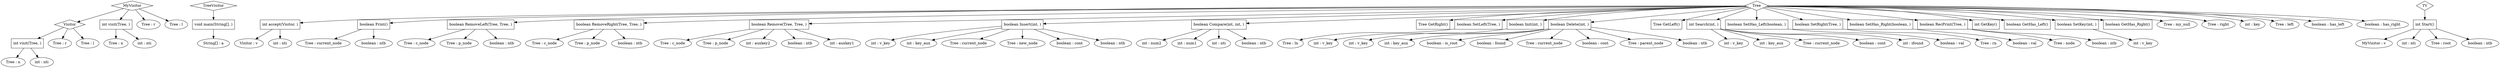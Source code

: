 digraph TreeVisitor {
"0x564dc32d1ff8" [label=MyVisitor shape=diamond]
"0x564dc32d1ff8" -> "0x564dc32d19b8"
"0x564dc32d1ac8" [label="int visit(Tree, )" shape=box]
"0x564dc32d1e88" [label="Tree : n"]
"0x564dc32d1ac8" -> "0x564dc32d1e88"
"0x564dc32d1f28" [label="int : nti"]
"0x564dc32d1ac8" -> "0x564dc32d1f28"
"0x564dc32d1ff8" -> "0x564dc32d1ac8"
"0x564dc32d1d58" [label="Tree : r"]
"0x564dc32d1ff8" -> "0x564dc32d1d58"
"0x564dc32d1dd8" [label="Tree : l"]
"0x564dc32d1ff8" -> "0x564dc32d1dd8"
"0x564dc32d19b8" [label=Visitor shape=diamond]
"0x564dc32d1788" [label="int visit(Tree, )" shape=box]
"0x564dc32d1658" [label="Tree : n"]
"0x564dc32d1788" -> "0x564dc32d1658"
"0x564dc32d16d8" [label="int : nti"]
"0x564dc32d1788" -> "0x564dc32d16d8"
"0x564dc32d19b8" -> "0x564dc32d1788"
"0x564dc32d1938" [label="Tree : r"]
"0x564dc32d19b8" -> "0x564dc32d1938"
"0x564dc32d1898" [label="Tree : l"]
"0x564dc32d19b8" -> "0x564dc32d1898"
"0x564dc32c72a8" [label=TreeVisitor shape=diamond]
"0x564dc32c6ba8" [label="void main(String[], )" shape=box]
"0x564dc32cb448" [label="String[] : a"]
"0x564dc32c6ba8" -> "0x564dc32cb448"
"0x564dc32c72a8" -> "0x564dc32c6ba8"
"0x564dc32d1538" [label=Tree shape=diamond]
"0x564dc32d10f8" [label="int accept(Visitor, )" shape=box]
"0x564dc32d0f88" [label="Visitor : v"]
"0x564dc32d10f8" -> "0x564dc32d0f88"
"0x564dc32d1028" [label="int : nti"]
"0x564dc32d10f8" -> "0x564dc32d1028"
"0x564dc32d1538" -> "0x564dc32d10f8"
"0x564dc32d0bd8" [label="boolean Print()" shape=box]
"0x564dc32d0b58" [label="Tree : current_node"]
"0x564dc32d0bd8" -> "0x564dc32d0b58"
"0x564dc32d0ad8" [label="boolean : ntb"]
"0x564dc32d0bd8" -> "0x564dc32d0ad8"
"0x564dc32d1538" -> "0x564dc32d0bd8"
"0x564dc32d05d8" [label="boolean RemoveLeft(Tree, Tree, )" shape=box]
"0x564dc32d0468" [label="Tree : c_node"]
"0x564dc32d05d8" -> "0x564dc32d0468"
"0x564dc32d03c8" [label="Tree : p_node"]
"0x564dc32d05d8" -> "0x564dc32d03c8"
"0x564dc32d04e8" [label="boolean : ntb"]
"0x564dc32d05d8" -> "0x564dc32d04e8"
"0x564dc32d1538" -> "0x564dc32d05d8"
"0x564dc32d0288" [label="boolean RemoveRight(Tree, Tree, )" shape=box]
"0x564dc32d0118" [label="Tree : c_node"]
"0x564dc32d0288" -> "0x564dc32d0118"
"0x564dc32d0098" [label="Tree : p_node"]
"0x564dc32d0288" -> "0x564dc32d0098"
"0x564dc32d0198" [label="boolean : ntb"]
"0x564dc32d0288" -> "0x564dc32d0198"
"0x564dc32d1538" -> "0x564dc32d0288"
"0x564dc32cff28" [label="boolean Remove(Tree, Tree, )" shape=box]
"0x564dc32cfca8" [label="Tree : c_node"]
"0x564dc32cff28" -> "0x564dc32cfca8"
"0x564dc32cfc28" [label="Tree : p_node"]
"0x564dc32cff28" -> "0x564dc32cfc28"
"0x564dc32cfe48" [label="int : auxkey2"]
"0x564dc32cff28" -> "0x564dc32cfe48"
"0x564dc32cfd28" [label="boolean : ntb"]
"0x564dc32cff28" -> "0x564dc32cfd28"
"0x564dc32cfdc8" [label="int : auxkey1"]
"0x564dc32cff28" -> "0x564dc32cfdc8"
"0x564dc32d1538" -> "0x564dc32cff28"
"0x564dc32ccd68" [label="boolean Insert(int, )" shape=box]
"0x564dc32cc9c8" [label="int : v_key"]
"0x564dc32ccd68" -> "0x564dc32cc9c8"
"0x564dc32cccb8" [label="int : key_aux"]
"0x564dc32ccd68" -> "0x564dc32cccb8"
"0x564dc32ccb88" [label="Tree : current_node"]
"0x564dc32ccd68" -> "0x564dc32ccb88"
"0x564dc32cca68" [label="Tree : new_node"]
"0x564dc32ccd68" -> "0x564dc32cca68"
"0x564dc32ccc38" [label="boolean : cont"]
"0x564dc32ccd68" -> "0x564dc32ccc38"
"0x564dc32ccb08" [label="boolean : ntb"]
"0x564dc32ccd68" -> "0x564dc32ccb08"
"0x564dc32d1538" -> "0x564dc32ccd68"
"0x564dc32cc8a8" [label="boolean Compare(int, int, )" shape=box]
"0x564dc32cc6d8" [label="int : num2"]
"0x564dc32cc8a8" -> "0x564dc32cc6d8"
"0x564dc32cc638" [label="int : num1"]
"0x564dc32cc8a8" -> "0x564dc32cc638"
"0x564dc32cc7f8" [label="int : nti"]
"0x564dc32cc8a8" -> "0x564dc32cc7f8"
"0x564dc32cc758" [label="boolean : ntb"]
"0x564dc32cc8a8" -> "0x564dc32cc758"
"0x564dc32d1538" -> "0x564dc32cc8a8"
"0x564dc32cbad8" [label="Tree GetRight()" shape=box]
"0x564dc32d1538" -> "0x564dc32cbad8"
"0x564dc32c8138" [label="boolean SetLeft(Tree, )" shape=box]
"0x564dc32cb9d8" [label="Tree : ln"]
"0x564dc32c8138" -> "0x564dc32cb9d8"
"0x564dc32d1538" -> "0x564dc32c8138"
"0x564dc32c8378" [label="boolean Init(int, )" shape=box]
"0x564dc32cb7b8" [label="int : v_key"]
"0x564dc32c8378" -> "0x564dc32cb7b8"
"0x564dc32d1538" -> "0x564dc32c8378"
"0x564dc32cd2d8" [label="boolean Delete(int, )" shape=box]
"0x564dc32cce88" [label="int : v_key"]
"0x564dc32cd2d8" -> "0x564dc32cce88"
"0x564dc32cd258" [label="int : key_aux"]
"0x564dc32cd2d8" -> "0x564dc32cd258"
"0x564dc32cd1d8" [label="boolean : is_root"]
"0x564dc32cd2d8" -> "0x564dc32cd1d8"
"0x564dc32cd0d8" [label="boolean : found"]
"0x564dc32cd2d8" -> "0x564dc32cd0d8"
"0x564dc32ccf08" [label="Tree : current_node"]
"0x564dc32cd2d8" -> "0x564dc32ccf08"
"0x564dc32cd028" [label="boolean : cont"]
"0x564dc32cd2d8" -> "0x564dc32cd028"
"0x564dc32ccfa8" [label="Tree : parent_node"]
"0x564dc32cd2d8" -> "0x564dc32ccfa8"
"0x564dc32cd158" [label="boolean : ntb"]
"0x564dc32cd2d8" -> "0x564dc32cd158"
"0x564dc32d1538" -> "0x564dc32cd2d8"
"0x564dc32cbbc8" [label="Tree GetLeft()" shape=box]
"0x564dc32d1538" -> "0x564dc32cbbc8"
"0x564dc32d09e8" [label="int Search(int, )" shape=box]
"0x564dc32d06c8" [label="int : v_key"]
"0x564dc32d09e8" -> "0x564dc32d06c8"
"0x564dc32d0938" [label="int : key_aux"]
"0x564dc32d09e8" -> "0x564dc32d0938"
"0x564dc32d0768" [label="Tree : current_node"]
"0x564dc32d09e8" -> "0x564dc32d0768"
"0x564dc32d0888" [label="boolean : cont"]
"0x564dc32d09e8" -> "0x564dc32d0888"
"0x564dc32d0808" [label="int : ifound"]
"0x564dc32d09e8" -> "0x564dc32d0808"
"0x564dc32d1538" -> "0x564dc32d09e8"
"0x564dc32cc2e8" [label="boolean SetHas_Left(boolean, )" shape=box]
"0x564dc32cc218" [label="boolean : val"]
"0x564dc32cc2e8" -> "0x564dc32cc218"
"0x564dc32d1538" -> "0x564dc32cc2e8"
"0x564dc32c8288" [label="boolean SetRight(Tree, )" shape=box]
"0x564dc32cb8d8" [label="Tree : rn"]
"0x564dc32c8288" -> "0x564dc32cb8d8"
"0x564dc32d1538" -> "0x564dc32c8288"
"0x564dc32cc548" [label="boolean SetHas_Right(boolean, )" shape=box]
"0x564dc32cc458" [label="boolean : val"]
"0x564dc32cc548" -> "0x564dc32cc458"
"0x564dc32d1538" -> "0x564dc32cc548"
"0x564dc32d0e68" [label="boolean RecPrint(Tree, )" shape=box]
"0x564dc32d0cf8" [label="Tree : node"]
"0x564dc32d0e68" -> "0x564dc32d0cf8"
"0x564dc32d0d98" [label="boolean : ntb"]
"0x564dc32d0e68" -> "0x564dc32d0d98"
"0x564dc32d1538" -> "0x564dc32d0e68"
"0x564dc32cbcb8" [label="int GetKey()" shape=box]
"0x564dc32d1538" -> "0x564dc32cbcb8"
"0x564dc32cc0f8" [label="boolean GetHas_Left()" shape=box]
"0x564dc32d1538" -> "0x564dc32cc0f8"
"0x564dc32cbe58" [label="boolean SetKey(int, )" shape=box]
"0x564dc32cbda8" [label="int : v_key"]
"0x564dc32cbe58" -> "0x564dc32cbda8"
"0x564dc32d1538" -> "0x564dc32cbe58"
"0x564dc32cbfa8" [label="boolean GetHas_Right()" shape=box]
"0x564dc32d1538" -> "0x564dc32cbfa8"
"0x564dc32d14b8" [label="Tree : my_null"]
"0x564dc32d1538" -> "0x564dc32d14b8"
"0x564dc32d1288" [label="Tree : right"]
"0x564dc32d1538" -> "0x564dc32d1288"
"0x564dc32d1308" [label="int : key"]
"0x564dc32d1538" -> "0x564dc32d1308"
"0x564dc32d11e8" [label="Tree : left"]
"0x564dc32d1538" -> "0x564dc32d11e8"
"0x564dc32d13b8" [label="boolean : has_left"]
"0x564dc32d1538" -> "0x564dc32d13b8"
"0x564dc32d1438" [label="boolean : has_right"]
"0x564dc32d1538" -> "0x564dc32d1438"
"0x564dc32c7fb8" [label=TV shape=diamond]
"0x564dc32c8618" [label="int Start()" shape=box]
"0x564dc32cb708" [label="MyVisitor : v"]
"0x564dc32c8618" -> "0x564dc32cb708"
"0x564dc32cb658" [label="int : nti"]
"0x564dc32c8618" -> "0x564dc32cb658"
"0x564dc32cb538" [label="Tree : root"]
"0x564dc32c8618" -> "0x564dc32cb538"
"0x564dc32cb5d8" [label="boolean : ntb"]
"0x564dc32c8618" -> "0x564dc32cb5d8"
"0x564dc32c7fb8" -> "0x564dc32c8618"
}
